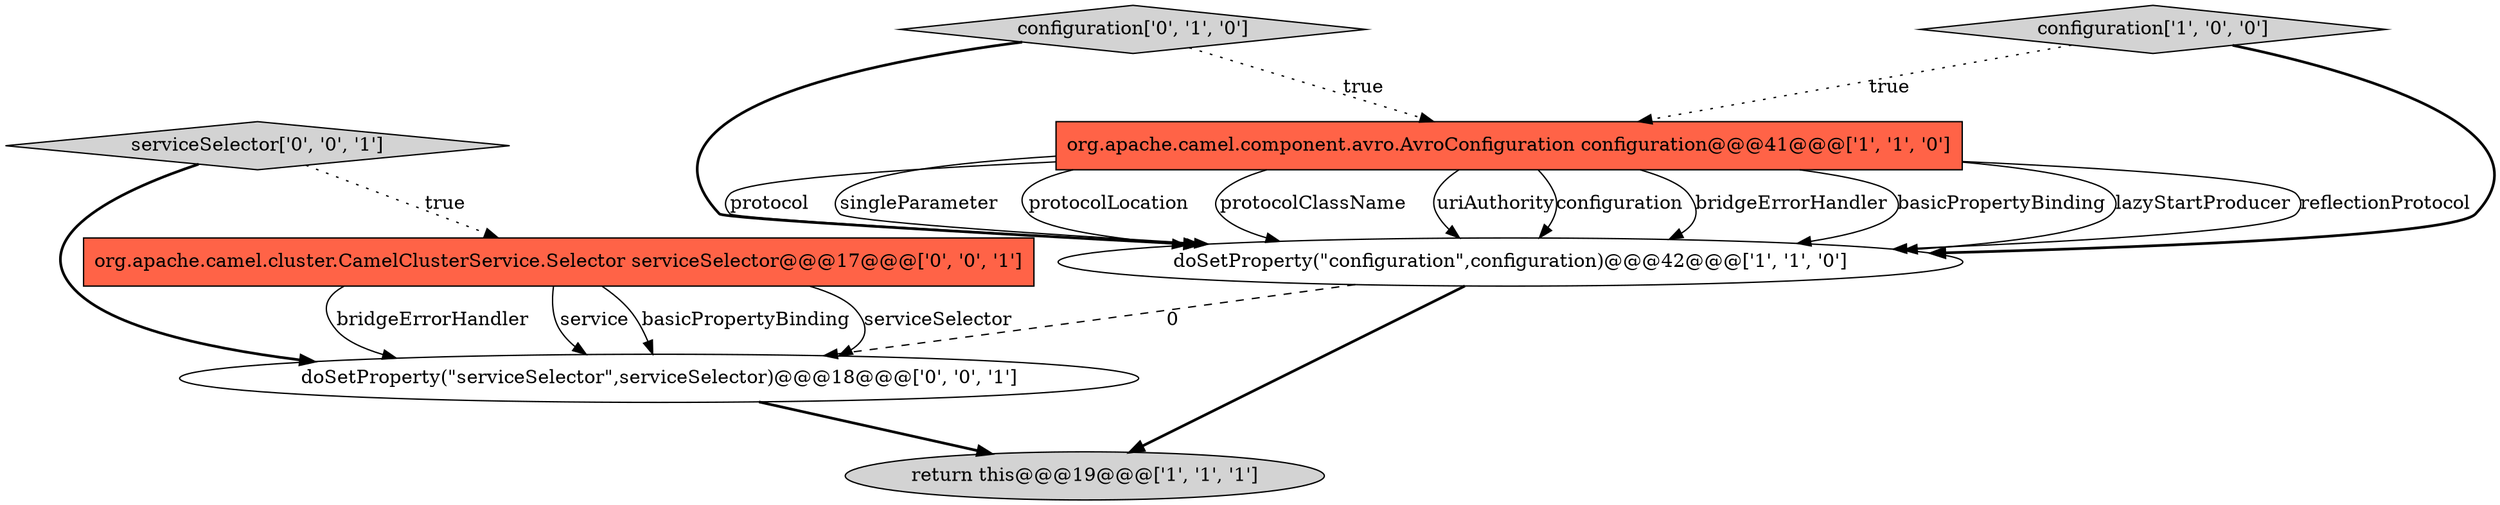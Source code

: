 digraph {
5 [style = filled, label = "serviceSelector['0', '0', '1']", fillcolor = lightgray, shape = diamond image = "AAA0AAABBB3BBB"];
4 [style = filled, label = "configuration['0', '1', '0']", fillcolor = lightgray, shape = diamond image = "AAA0AAABBB2BBB"];
7 [style = filled, label = "doSetProperty(\"serviceSelector\",serviceSelector)@@@18@@@['0', '0', '1']", fillcolor = white, shape = ellipse image = "AAA0AAABBB3BBB"];
0 [style = filled, label = "return this@@@19@@@['1', '1', '1']", fillcolor = lightgray, shape = ellipse image = "AAA0AAABBB1BBB"];
1 [style = filled, label = "doSetProperty(\"configuration\",configuration)@@@42@@@['1', '1', '0']", fillcolor = white, shape = ellipse image = "AAA0AAABBB1BBB"];
6 [style = filled, label = "org.apache.camel.cluster.CamelClusterService.Selector serviceSelector@@@17@@@['0', '0', '1']", fillcolor = tomato, shape = box image = "AAA0AAABBB3BBB"];
2 [style = filled, label = "org.apache.camel.component.avro.AvroConfiguration configuration@@@41@@@['1', '1', '0']", fillcolor = tomato, shape = box image = "AAA0AAABBB1BBB"];
3 [style = filled, label = "configuration['1', '0', '0']", fillcolor = lightgray, shape = diamond image = "AAA0AAABBB1BBB"];
2->1 [style = solid, label="protocol"];
2->1 [style = solid, label="singleParameter"];
6->7 [style = solid, label="bridgeErrorHandler"];
2->1 [style = solid, label="protocolLocation"];
4->1 [style = bold, label=""];
3->1 [style = bold, label=""];
2->1 [style = solid, label="protocolClassName"];
5->6 [style = dotted, label="true"];
1->7 [style = dashed, label="0"];
2->1 [style = solid, label="uriAuthority"];
2->1 [style = solid, label="configuration"];
3->2 [style = dotted, label="true"];
7->0 [style = bold, label=""];
6->7 [style = solid, label="service"];
2->1 [style = solid, label="bridgeErrorHandler"];
6->7 [style = solid, label="basicPropertyBinding"];
4->2 [style = dotted, label="true"];
2->1 [style = solid, label="basicPropertyBinding"];
2->1 [style = solid, label="lazyStartProducer"];
5->7 [style = bold, label=""];
6->7 [style = solid, label="serviceSelector"];
1->0 [style = bold, label=""];
2->1 [style = solid, label="reflectionProtocol"];
}
